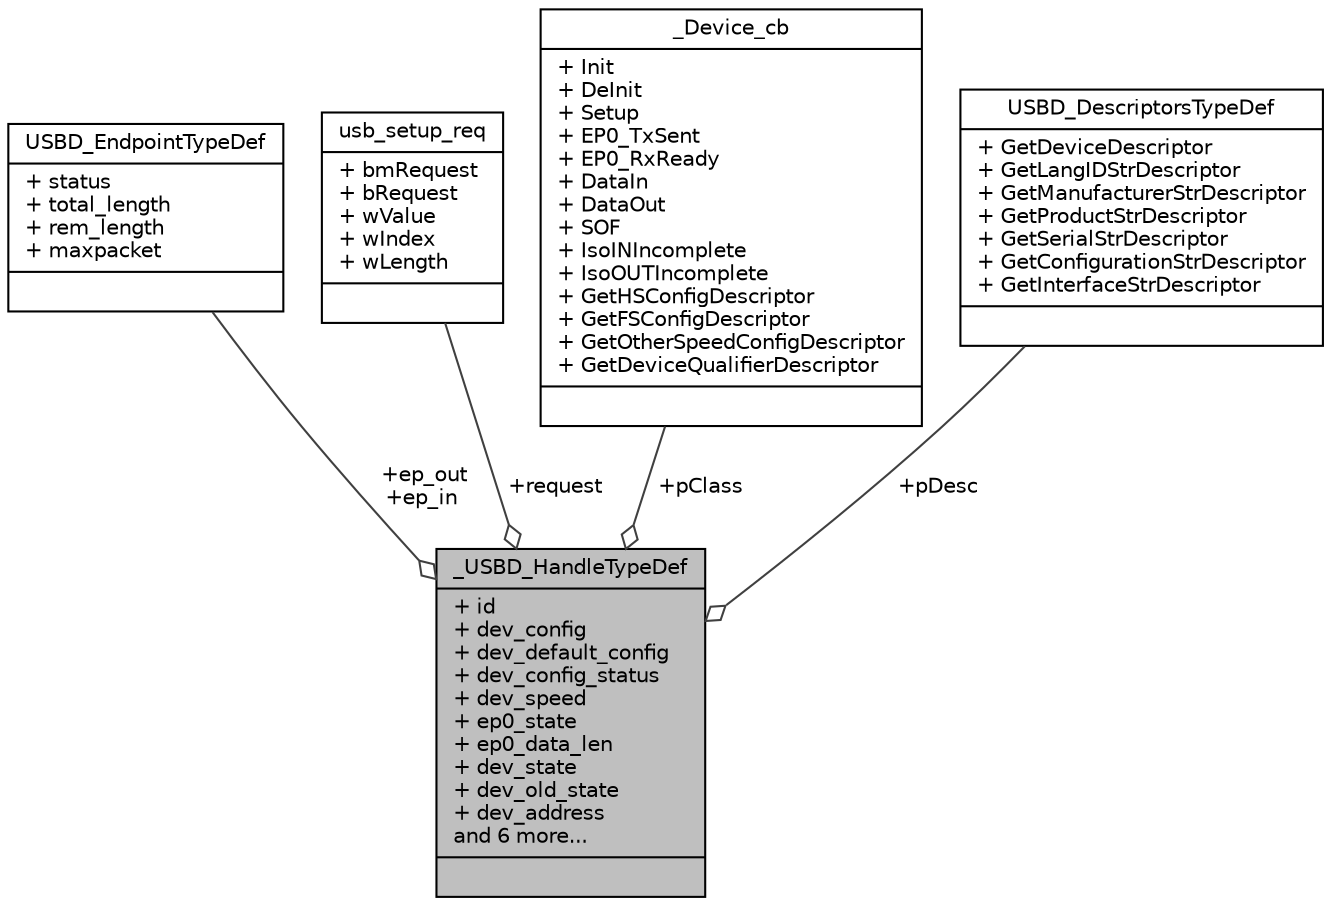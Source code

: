 digraph "_USBD_HandleTypeDef"
{
  edge [fontname="Helvetica",fontsize="10",labelfontname="Helvetica",labelfontsize="10"];
  node [fontname="Helvetica",fontsize="10",shape=record];
  Node1 [label="{_USBD_HandleTypeDef\n|+ id\l+ dev_config\l+ dev_default_config\l+ dev_config_status\l+ dev_speed\l+ ep0_state\l+ ep0_data_len\l+ dev_state\l+ dev_old_state\l+ dev_address\land 6 more...\l|}",height=0.2,width=0.4,color="black", fillcolor="grey75", style="filled", fontcolor="black"];
  Node2 -> Node1 [color="grey25",fontsize="10",style="solid",label=" +ep_out\n+ep_in" ,arrowhead="odiamond",fontname="Helvetica"];
  Node2 [label="{USBD_EndpointTypeDef\n|+ status\l+ total_length\l+ rem_length\l+ maxpacket\l|}",height=0.2,width=0.4,color="black", fillcolor="white", style="filled",URL="$struct_u_s_b_d___endpoint_type_def.html"];
  Node3 -> Node1 [color="grey25",fontsize="10",style="solid",label=" +request" ,arrowhead="odiamond",fontname="Helvetica"];
  Node3 [label="{usb_setup_req\n|+ bmRequest\l+ bRequest\l+ wValue\l+ wIndex\l+ wLength\l|}",height=0.2,width=0.4,color="black", fillcolor="white", style="filled",URL="$structusb__setup__req.html"];
  Node4 -> Node1 [color="grey25",fontsize="10",style="solid",label=" +pClass" ,arrowhead="odiamond",fontname="Helvetica"];
  Node4 [label="{_Device_cb\n|+ Init\l+ DeInit\l+ Setup\l+ EP0_TxSent\l+ EP0_RxReady\l+ DataIn\l+ DataOut\l+ SOF\l+ IsoINIncomplete\l+ IsoOUTIncomplete\l+ GetHSConfigDescriptor\l+ GetFSConfigDescriptor\l+ GetOtherSpeedConfigDescriptor\l+ GetDeviceQualifierDescriptor\l|}",height=0.2,width=0.4,color="black", fillcolor="white", style="filled",URL="$struct___device__cb.html"];
  Node5 -> Node1 [color="grey25",fontsize="10",style="solid",label=" +pDesc" ,arrowhead="odiamond",fontname="Helvetica"];
  Node5 [label="{USBD_DescriptorsTypeDef\n|+ GetDeviceDescriptor\l+ GetLangIDStrDescriptor\l+ GetManufacturerStrDescriptor\l+ GetProductStrDescriptor\l+ GetSerialStrDescriptor\l+ GetConfigurationStrDescriptor\l+ GetInterfaceStrDescriptor\l|}",height=0.2,width=0.4,color="black", fillcolor="white", style="filled",URL="$struct_u_s_b_d___descriptors_type_def.html"];
}
